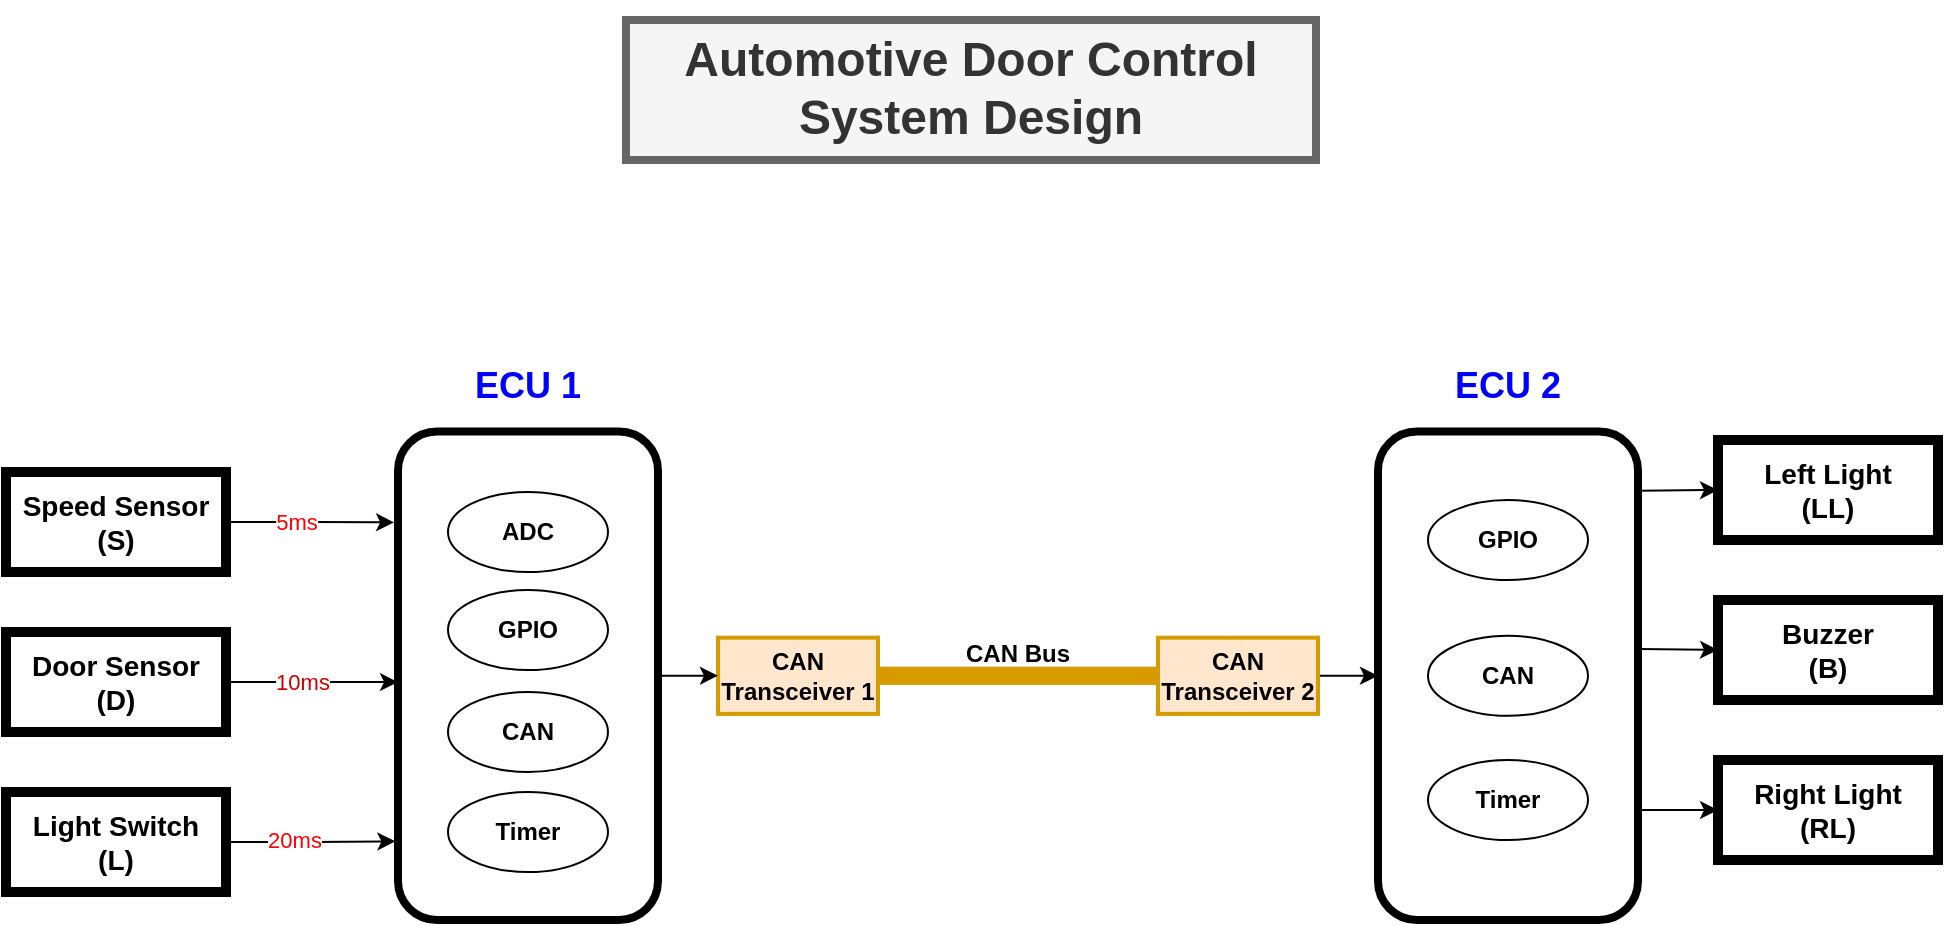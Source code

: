 <mxfile version="21.1.2" type="device">
  <diagram name="Page-1" id="b5b7bab2-c9e2-2cf4-8b2a-24fd1a2a6d21">
    <mxGraphModel dx="1434" dy="844" grid="1" gridSize="10" guides="1" tooltips="1" connect="1" arrows="1" fold="1" page="1" pageScale="1" pageWidth="1169" pageHeight="827" background="none" math="0" shadow="0">
      <root>
        <mxCell id="0" />
        <mxCell id="1" parent="0" />
        <mxCell id="dPghv679WSKlHObFAlVv-6" value="&lt;h1&gt;&lt;font style=&quot;font-size: 24px;&quot;&gt;Automotive Door Control System Design&lt;/font&gt;&lt;/h1&gt;" style="text;html=1;spacing=5;spacingTop=-20;whiteSpace=wrap;overflow=hidden;rounded=0;align=center;strokeWidth=4;verticalAlign=top;fillColor=#f5f5f5;fontColor=#333333;strokeColor=#666666;" vertex="1" parent="1">
          <mxGeometry x="412" y="50" width="345" height="70" as="geometry" />
        </mxCell>
        <mxCell id="dPghv679WSKlHObFAlVv-26" style="edgeStyle=orthogonalEdgeStyle;rounded=0;orthogonalLoop=1;jettySize=auto;html=1;entryX=-0.015;entryY=0.186;entryDx=0;entryDy=0;entryPerimeter=0;" edge="1" parent="1" source="dPghv679WSKlHObFAlVv-14" target="dPghv679WSKlHObFAlVv-1">
          <mxGeometry relative="1" as="geometry" />
        </mxCell>
        <mxCell id="dPghv679WSKlHObFAlVv-58" value="5ms" style="edgeLabel;html=1;align=center;verticalAlign=middle;resizable=0;points=[];fontColor=#FF0000;" vertex="1" connectable="0" parent="dPghv679WSKlHObFAlVv-26">
          <mxGeometry x="-0.185" y="-1" relative="1" as="geometry">
            <mxPoint y="-1" as="offset" />
          </mxGeometry>
        </mxCell>
        <mxCell id="dPghv679WSKlHObFAlVv-14" value="Speed Sensor&lt;br&gt;(S)" style="html=1;whiteSpace=wrap;strokeWidth=5;fontSize=14;fontStyle=1;" vertex="1" parent="1">
          <mxGeometry x="102" y="276" width="110" height="50" as="geometry" />
        </mxCell>
        <mxCell id="dPghv679WSKlHObFAlVv-24" style="edgeStyle=orthogonalEdgeStyle;rounded=0;orthogonalLoop=1;jettySize=auto;html=1;entryX=0;entryY=0.513;entryDx=0;entryDy=0;entryPerimeter=0;" edge="1" parent="1" source="dPghv679WSKlHObFAlVv-15" target="dPghv679WSKlHObFAlVv-1">
          <mxGeometry relative="1" as="geometry" />
        </mxCell>
        <mxCell id="dPghv679WSKlHObFAlVv-59" value="10ms" style="edgeLabel;html=1;align=center;verticalAlign=middle;resizable=0;points=[];fontColor=#CC0000;" vertex="1" connectable="0" parent="dPghv679WSKlHObFAlVv-24">
          <mxGeometry x="-0.125" y="-1" relative="1" as="geometry">
            <mxPoint y="-1" as="offset" />
          </mxGeometry>
        </mxCell>
        <mxCell id="dPghv679WSKlHObFAlVv-15" value="Door Sensor&lt;br&gt;(D)" style="html=1;whiteSpace=wrap;strokeWidth=5;fontSize=14;fontStyle=1;" vertex="1" parent="1">
          <mxGeometry x="102" y="356" width="110" height="50" as="geometry" />
        </mxCell>
        <mxCell id="dPghv679WSKlHObFAlVv-16" value="" style="group" vertex="1" connectable="0" parent="1">
          <mxGeometry x="298" y="210" width="130" height="290" as="geometry" />
        </mxCell>
        <mxCell id="dPghv679WSKlHObFAlVv-1" value="" style="rounded=1;whiteSpace=wrap;html=1;strokeWidth=4;" vertex="1" parent="dPghv679WSKlHObFAlVv-16">
          <mxGeometry y="45.789" width="130" height="244.211" as="geometry" />
        </mxCell>
        <mxCell id="dPghv679WSKlHObFAlVv-5" value="&lt;font color=&quot;#0000ff&quot; style=&quot;font-size: 18px;&quot;&gt;&lt;span style=&quot;font-size: 18px;&quot;&gt;ECU 1&lt;/span&gt;&lt;/font&gt;" style="text;html=1;strokeColor=none;fillColor=none;align=center;verticalAlign=middle;whiteSpace=wrap;rounded=0;fontSize=18;fontStyle=1" vertex="1" parent="dPghv679WSKlHObFAlVv-16">
          <mxGeometry x="30" width="70" height="45.79" as="geometry" />
        </mxCell>
        <mxCell id="dPghv679WSKlHObFAlVv-28" value="ADC" style="ellipse;whiteSpace=wrap;html=1;fontStyle=1" vertex="1" parent="dPghv679WSKlHObFAlVv-16">
          <mxGeometry x="25" y="76" width="80" height="40" as="geometry" />
        </mxCell>
        <mxCell id="dPghv679WSKlHObFAlVv-29" value="GPIO" style="ellipse;whiteSpace=wrap;html=1;fontStyle=1" vertex="1" parent="dPghv679WSKlHObFAlVv-16">
          <mxGeometry x="25" y="125" width="80" height="40" as="geometry" />
        </mxCell>
        <mxCell id="dPghv679WSKlHObFAlVv-30" value="CAN" style="ellipse;whiteSpace=wrap;html=1;fontStyle=1" vertex="1" parent="dPghv679WSKlHObFAlVv-16">
          <mxGeometry x="25" y="176" width="80" height="40" as="geometry" />
        </mxCell>
        <mxCell id="dPghv679WSKlHObFAlVv-31" value="Timer" style="ellipse;whiteSpace=wrap;html=1;fontStyle=1" vertex="1" parent="dPghv679WSKlHObFAlVv-16">
          <mxGeometry x="25" y="226" width="80" height="40" as="geometry" />
        </mxCell>
        <mxCell id="dPghv679WSKlHObFAlVv-25" style="edgeStyle=orthogonalEdgeStyle;rounded=0;orthogonalLoop=1;jettySize=auto;html=1;entryX=-0.01;entryY=0.839;entryDx=0;entryDy=0;entryPerimeter=0;" edge="1" parent="1" source="dPghv679WSKlHObFAlVv-20" target="dPghv679WSKlHObFAlVv-1">
          <mxGeometry relative="1" as="geometry" />
        </mxCell>
        <mxCell id="dPghv679WSKlHObFAlVv-60" value="20ms" style="edgeLabel;html=1;align=center;verticalAlign=middle;resizable=0;points=[];fontColor=#FF0000;" vertex="1" connectable="0" parent="dPghv679WSKlHObFAlVv-25">
          <mxGeometry x="-0.203" y="1" relative="1" as="geometry">
            <mxPoint as="offset" />
          </mxGeometry>
        </mxCell>
        <mxCell id="dPghv679WSKlHObFAlVv-20" value="Light Switch&lt;br&gt;(L)" style="html=1;whiteSpace=wrap;strokeWidth=5;fontSize=14;fontStyle=1;" vertex="1" parent="1">
          <mxGeometry x="102" y="436" width="110" height="50" as="geometry" />
        </mxCell>
        <mxCell id="dPghv679WSKlHObFAlVv-32" value="CAN Transceiver 1" style="rounded=0;whiteSpace=wrap;html=1;fillColor=#ffe6cc;strokeColor=#d79b00;strokeWidth=2;fontStyle=1" vertex="1" parent="1">
          <mxGeometry x="458" y="358.84" width="80" height="38.11" as="geometry" />
        </mxCell>
        <mxCell id="dPghv679WSKlHObFAlVv-33" value="" style="edgeStyle=orthogonalEdgeStyle;rounded=0;orthogonalLoop=1;jettySize=auto;html=1;" edge="1" parent="1" source="dPghv679WSKlHObFAlVv-1" target="dPghv679WSKlHObFAlVv-32">
          <mxGeometry relative="1" as="geometry" />
        </mxCell>
        <mxCell id="dPghv679WSKlHObFAlVv-36" value="Left Light&lt;br&gt;(LL)" style="html=1;whiteSpace=wrap;strokeWidth=5;fontSize=14;fontStyle=1;" vertex="1" parent="1">
          <mxGeometry x="958" y="260" width="110" height="50" as="geometry" />
        </mxCell>
        <mxCell id="dPghv679WSKlHObFAlVv-38" value="Buzzer&lt;br&gt;(B)" style="html=1;whiteSpace=wrap;strokeWidth=5;fontSize=14;fontStyle=1;" vertex="1" parent="1">
          <mxGeometry x="958" y="340" width="110" height="50" as="geometry" />
        </mxCell>
        <mxCell id="dPghv679WSKlHObFAlVv-39" value="" style="group" vertex="1" connectable="0" parent="1">
          <mxGeometry x="788" y="210" width="130" height="290" as="geometry" />
        </mxCell>
        <mxCell id="dPghv679WSKlHObFAlVv-40" value="" style="rounded=1;whiteSpace=wrap;html=1;strokeWidth=4;" vertex="1" parent="dPghv679WSKlHObFAlVv-39">
          <mxGeometry y="45.789" width="130" height="244.211" as="geometry" />
        </mxCell>
        <mxCell id="dPghv679WSKlHObFAlVv-41" value="&lt;font size=&quot;1&quot; color=&quot;#0000ff&quot; style=&quot;&quot;&gt;&lt;b style=&quot;font-size: 18px;&quot;&gt;ECU 2&lt;/b&gt;&lt;/font&gt;" style="text;html=1;strokeColor=none;fillColor=none;align=center;verticalAlign=middle;whiteSpace=wrap;rounded=0;" vertex="1" parent="dPghv679WSKlHObFAlVv-39">
          <mxGeometry x="30" width="70" height="45.79" as="geometry" />
        </mxCell>
        <mxCell id="dPghv679WSKlHObFAlVv-43" value="GPIO" style="ellipse;whiteSpace=wrap;html=1;fontStyle=1" vertex="1" parent="dPghv679WSKlHObFAlVv-39">
          <mxGeometry x="25" y="80" width="80" height="40" as="geometry" />
        </mxCell>
        <mxCell id="dPghv679WSKlHObFAlVv-44" value="CAN" style="ellipse;whiteSpace=wrap;html=1;fontStyle=1" vertex="1" parent="dPghv679WSKlHObFAlVv-39">
          <mxGeometry x="25" y="147.89" width="80" height="40" as="geometry" />
        </mxCell>
        <mxCell id="dPghv679WSKlHObFAlVv-45" value="Timer" style="ellipse;whiteSpace=wrap;html=1;fontStyle=1" vertex="1" parent="dPghv679WSKlHObFAlVv-39">
          <mxGeometry x="25" y="210" width="80" height="40" as="geometry" />
        </mxCell>
        <mxCell id="dPghv679WSKlHObFAlVv-47" value="Right Light&lt;br&gt;(RL)" style="html=1;whiteSpace=wrap;strokeWidth=5;fontSize=14;fontStyle=1;" vertex="1" parent="1">
          <mxGeometry x="958" y="420" width="110" height="50" as="geometry" />
        </mxCell>
        <mxCell id="dPghv679WSKlHObFAlVv-51" style="edgeStyle=orthogonalEdgeStyle;rounded=0;orthogonalLoop=1;jettySize=auto;html=1;entryX=0;entryY=0.5;entryDx=0;entryDy=0;" edge="1" parent="1" source="dPghv679WSKlHObFAlVv-48" target="dPghv679WSKlHObFAlVv-40">
          <mxGeometry relative="1" as="geometry" />
        </mxCell>
        <mxCell id="dPghv679WSKlHObFAlVv-48" value="CAN Transceiver 2" style="rounded=0;whiteSpace=wrap;html=1;fillColor=#ffe6cc;strokeColor=#d79b00;strokeWidth=2;fontStyle=1" vertex="1" parent="1">
          <mxGeometry x="678" y="358.84" width="80" height="38.11" as="geometry" />
        </mxCell>
        <mxCell id="dPghv679WSKlHObFAlVv-52" value="" style="rounded=0;whiteSpace=wrap;html=1;fillColor=#d79b00;strokeColor=#D79B00;strokeWidth=1;" vertex="1" parent="1">
          <mxGeometry x="538" y="373.82" width="140" height="8.16" as="geometry" />
        </mxCell>
        <mxCell id="dPghv679WSKlHObFAlVv-53" value="CAN Bus" style="text;html=1;strokeColor=none;fillColor=none;align=center;verticalAlign=middle;whiteSpace=wrap;rounded=0;fontStyle=1" vertex="1" parent="1">
          <mxGeometry x="578" y="351.98" width="60" height="30" as="geometry" />
        </mxCell>
        <mxCell id="dPghv679WSKlHObFAlVv-54" value="" style="endArrow=classic;html=1;rounded=0;exitX=1.003;exitY=0.121;exitDx=0;exitDy=0;exitPerimeter=0;entryX=0;entryY=0.5;entryDx=0;entryDy=0;" edge="1" parent="1" source="dPghv679WSKlHObFAlVv-40" target="dPghv679WSKlHObFAlVv-36">
          <mxGeometry width="50" height="50" relative="1" as="geometry">
            <mxPoint x="928" y="270" as="sourcePoint" />
            <mxPoint x="978" y="220" as="targetPoint" />
          </mxGeometry>
        </mxCell>
        <mxCell id="dPghv679WSKlHObFAlVv-55" value="" style="endArrow=classic;html=1;rounded=0;exitX=1.007;exitY=0.445;exitDx=0;exitDy=0;exitPerimeter=0;entryX=0;entryY=0.5;entryDx=0;entryDy=0;" edge="1" parent="1" source="dPghv679WSKlHObFAlVv-40" target="dPghv679WSKlHObFAlVv-38">
          <mxGeometry width="50" height="50" relative="1" as="geometry">
            <mxPoint x="918" y="366.83" as="sourcePoint" />
            <mxPoint x="948" y="370" as="targetPoint" />
          </mxGeometry>
        </mxCell>
        <mxCell id="dPghv679WSKlHObFAlVv-56" value="" style="endArrow=classic;html=1;rounded=0;entryX=0;entryY=0.5;entryDx=0;entryDy=0;exitX=1;exitY=0.775;exitDx=0;exitDy=0;exitPerimeter=0;" edge="1" parent="1" source="dPghv679WSKlHObFAlVv-40" target="dPghv679WSKlHObFAlVv-47">
          <mxGeometry width="50" height="50" relative="1" as="geometry">
            <mxPoint x="928" y="440" as="sourcePoint" />
            <mxPoint x="968" y="436" as="targetPoint" />
          </mxGeometry>
        </mxCell>
      </root>
    </mxGraphModel>
  </diagram>
</mxfile>
